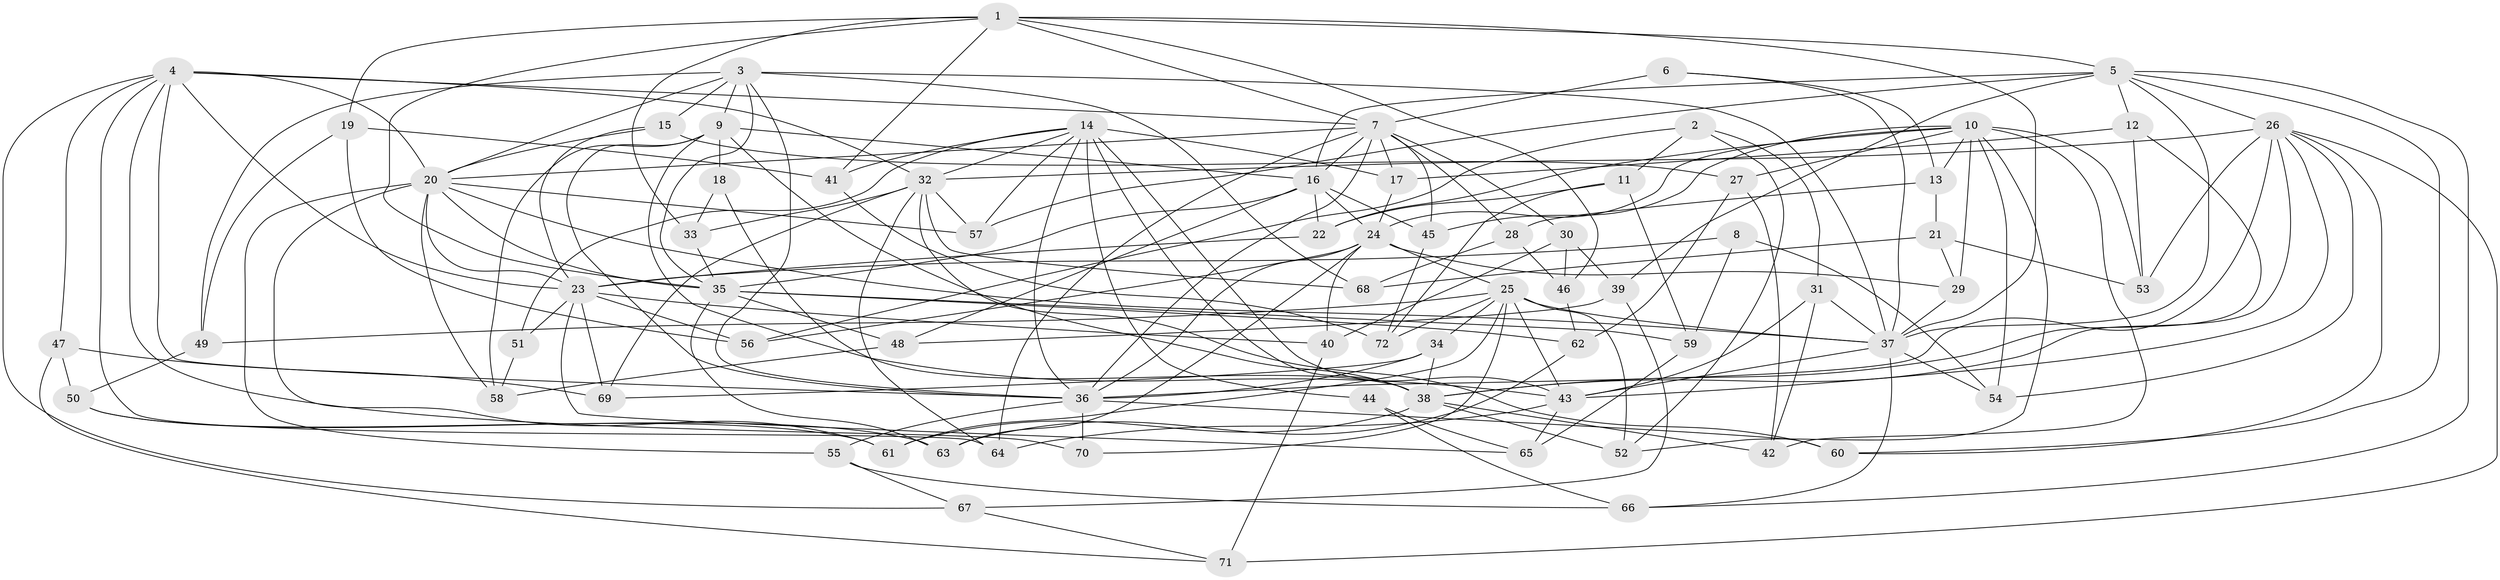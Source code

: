 // original degree distribution, {4: 1.0}
// Generated by graph-tools (version 1.1) at 2025/38/03/09/25 02:38:14]
// undirected, 72 vertices, 193 edges
graph export_dot {
graph [start="1"]
  node [color=gray90,style=filled];
  1;
  2;
  3;
  4;
  5;
  6;
  7;
  8;
  9;
  10;
  11;
  12;
  13;
  14;
  15;
  16;
  17;
  18;
  19;
  20;
  21;
  22;
  23;
  24;
  25;
  26;
  27;
  28;
  29;
  30;
  31;
  32;
  33;
  34;
  35;
  36;
  37;
  38;
  39;
  40;
  41;
  42;
  43;
  44;
  45;
  46;
  47;
  48;
  49;
  50;
  51;
  52;
  53;
  54;
  55;
  56;
  57;
  58;
  59;
  60;
  61;
  62;
  63;
  64;
  65;
  66;
  67;
  68;
  69;
  70;
  71;
  72;
  1 -- 5 [weight=2.0];
  1 -- 7 [weight=1.0];
  1 -- 19 [weight=1.0];
  1 -- 33 [weight=1.0];
  1 -- 35 [weight=2.0];
  1 -- 37 [weight=1.0];
  1 -- 41 [weight=1.0];
  1 -- 46 [weight=1.0];
  2 -- 11 [weight=1.0];
  2 -- 31 [weight=1.0];
  2 -- 52 [weight=1.0];
  2 -- 56 [weight=1.0];
  3 -- 9 [weight=2.0];
  3 -- 15 [weight=1.0];
  3 -- 20 [weight=1.0];
  3 -- 35 [weight=1.0];
  3 -- 36 [weight=1.0];
  3 -- 37 [weight=2.0];
  3 -- 49 [weight=1.0];
  3 -- 68 [weight=1.0];
  4 -- 7 [weight=1.0];
  4 -- 20 [weight=2.0];
  4 -- 23 [weight=1.0];
  4 -- 32 [weight=1.0];
  4 -- 36 [weight=1.0];
  4 -- 47 [weight=1.0];
  4 -- 64 [weight=1.0];
  4 -- 67 [weight=1.0];
  4 -- 70 [weight=1.0];
  5 -- 12 [weight=1.0];
  5 -- 16 [weight=1.0];
  5 -- 26 [weight=1.0];
  5 -- 37 [weight=1.0];
  5 -- 39 [weight=1.0];
  5 -- 57 [weight=1.0];
  5 -- 60 [weight=1.0];
  5 -- 66 [weight=1.0];
  6 -- 7 [weight=2.0];
  6 -- 13 [weight=1.0];
  6 -- 37 [weight=1.0];
  7 -- 16 [weight=1.0];
  7 -- 17 [weight=1.0];
  7 -- 20 [weight=1.0];
  7 -- 28 [weight=1.0];
  7 -- 30 [weight=1.0];
  7 -- 36 [weight=1.0];
  7 -- 45 [weight=1.0];
  7 -- 64 [weight=1.0];
  8 -- 23 [weight=2.0];
  8 -- 54 [weight=1.0];
  8 -- 59 [weight=1.0];
  9 -- 16 [weight=3.0];
  9 -- 18 [weight=1.0];
  9 -- 36 [weight=1.0];
  9 -- 38 [weight=1.0];
  9 -- 43 [weight=1.0];
  9 -- 58 [weight=1.0];
  10 -- 13 [weight=1.0];
  10 -- 22 [weight=1.0];
  10 -- 24 [weight=1.0];
  10 -- 27 [weight=1.0];
  10 -- 29 [weight=1.0];
  10 -- 42 [weight=1.0];
  10 -- 45 [weight=1.0];
  10 -- 52 [weight=1.0];
  10 -- 53 [weight=1.0];
  10 -- 54 [weight=1.0];
  11 -- 22 [weight=1.0];
  11 -- 59 [weight=1.0];
  11 -- 72 [weight=1.0];
  12 -- 17 [weight=1.0];
  12 -- 38 [weight=1.0];
  12 -- 53 [weight=1.0];
  13 -- 21 [weight=1.0];
  13 -- 28 [weight=1.0];
  14 -- 17 [weight=1.0];
  14 -- 32 [weight=1.0];
  14 -- 36 [weight=1.0];
  14 -- 38 [weight=1.0];
  14 -- 41 [weight=1.0];
  14 -- 43 [weight=1.0];
  14 -- 44 [weight=2.0];
  14 -- 51 [weight=1.0];
  14 -- 57 [weight=1.0];
  15 -- 20 [weight=1.0];
  15 -- 23 [weight=1.0];
  15 -- 27 [weight=1.0];
  16 -- 22 [weight=1.0];
  16 -- 24 [weight=1.0];
  16 -- 35 [weight=1.0];
  16 -- 45 [weight=1.0];
  16 -- 48 [weight=1.0];
  17 -- 24 [weight=1.0];
  18 -- 33 [weight=1.0];
  18 -- 38 [weight=2.0];
  19 -- 41 [weight=1.0];
  19 -- 49 [weight=1.0];
  19 -- 56 [weight=1.0];
  20 -- 23 [weight=1.0];
  20 -- 35 [weight=1.0];
  20 -- 37 [weight=1.0];
  20 -- 55 [weight=1.0];
  20 -- 57 [weight=1.0];
  20 -- 58 [weight=1.0];
  20 -- 61 [weight=1.0];
  21 -- 29 [weight=1.0];
  21 -- 53 [weight=1.0];
  21 -- 68 [weight=1.0];
  22 -- 23 [weight=1.0];
  23 -- 40 [weight=1.0];
  23 -- 51 [weight=2.0];
  23 -- 56 [weight=1.0];
  23 -- 65 [weight=1.0];
  23 -- 69 [weight=1.0];
  24 -- 25 [weight=2.0];
  24 -- 29 [weight=1.0];
  24 -- 36 [weight=1.0];
  24 -- 40 [weight=1.0];
  24 -- 56 [weight=1.0];
  24 -- 63 [weight=1.0];
  25 -- 34 [weight=1.0];
  25 -- 37 [weight=1.0];
  25 -- 43 [weight=1.0];
  25 -- 49 [weight=1.0];
  25 -- 52 [weight=1.0];
  25 -- 61 [weight=1.0];
  25 -- 70 [weight=1.0];
  25 -- 72 [weight=1.0];
  26 -- 32 [weight=2.0];
  26 -- 36 [weight=1.0];
  26 -- 38 [weight=1.0];
  26 -- 43 [weight=1.0];
  26 -- 53 [weight=1.0];
  26 -- 54 [weight=1.0];
  26 -- 60 [weight=1.0];
  26 -- 71 [weight=1.0];
  27 -- 42 [weight=1.0];
  27 -- 62 [weight=1.0];
  28 -- 46 [weight=1.0];
  28 -- 68 [weight=1.0];
  29 -- 37 [weight=1.0];
  30 -- 39 [weight=1.0];
  30 -- 40 [weight=1.0];
  30 -- 46 [weight=1.0];
  31 -- 37 [weight=1.0];
  31 -- 42 [weight=1.0];
  31 -- 43 [weight=1.0];
  32 -- 33 [weight=1.0];
  32 -- 57 [weight=1.0];
  32 -- 60 [weight=1.0];
  32 -- 64 [weight=1.0];
  32 -- 68 [weight=1.0];
  32 -- 69 [weight=1.0];
  33 -- 35 [weight=1.0];
  34 -- 36 [weight=1.0];
  34 -- 38 [weight=1.0];
  34 -- 69 [weight=1.0];
  35 -- 48 [weight=1.0];
  35 -- 59 [weight=1.0];
  35 -- 62 [weight=1.0];
  35 -- 63 [weight=1.0];
  36 -- 55 [weight=1.0];
  36 -- 60 [weight=1.0];
  36 -- 70 [weight=2.0];
  37 -- 43 [weight=1.0];
  37 -- 54 [weight=1.0];
  37 -- 66 [weight=1.0];
  38 -- 42 [weight=1.0];
  38 -- 52 [weight=1.0];
  38 -- 61 [weight=1.0];
  39 -- 48 [weight=1.0];
  39 -- 67 [weight=1.0];
  40 -- 71 [weight=1.0];
  41 -- 72 [weight=1.0];
  43 -- 64 [weight=1.0];
  43 -- 65 [weight=1.0];
  44 -- 65 [weight=1.0];
  44 -- 66 [weight=1.0];
  45 -- 72 [weight=1.0];
  46 -- 62 [weight=1.0];
  47 -- 50 [weight=1.0];
  47 -- 69 [weight=1.0];
  47 -- 71 [weight=1.0];
  48 -- 58 [weight=1.0];
  49 -- 50 [weight=1.0];
  50 -- 61 [weight=1.0];
  50 -- 63 [weight=1.0];
  51 -- 58 [weight=1.0];
  55 -- 66 [weight=1.0];
  55 -- 67 [weight=1.0];
  59 -- 65 [weight=1.0];
  62 -- 63 [weight=1.0];
  67 -- 71 [weight=1.0];
}
